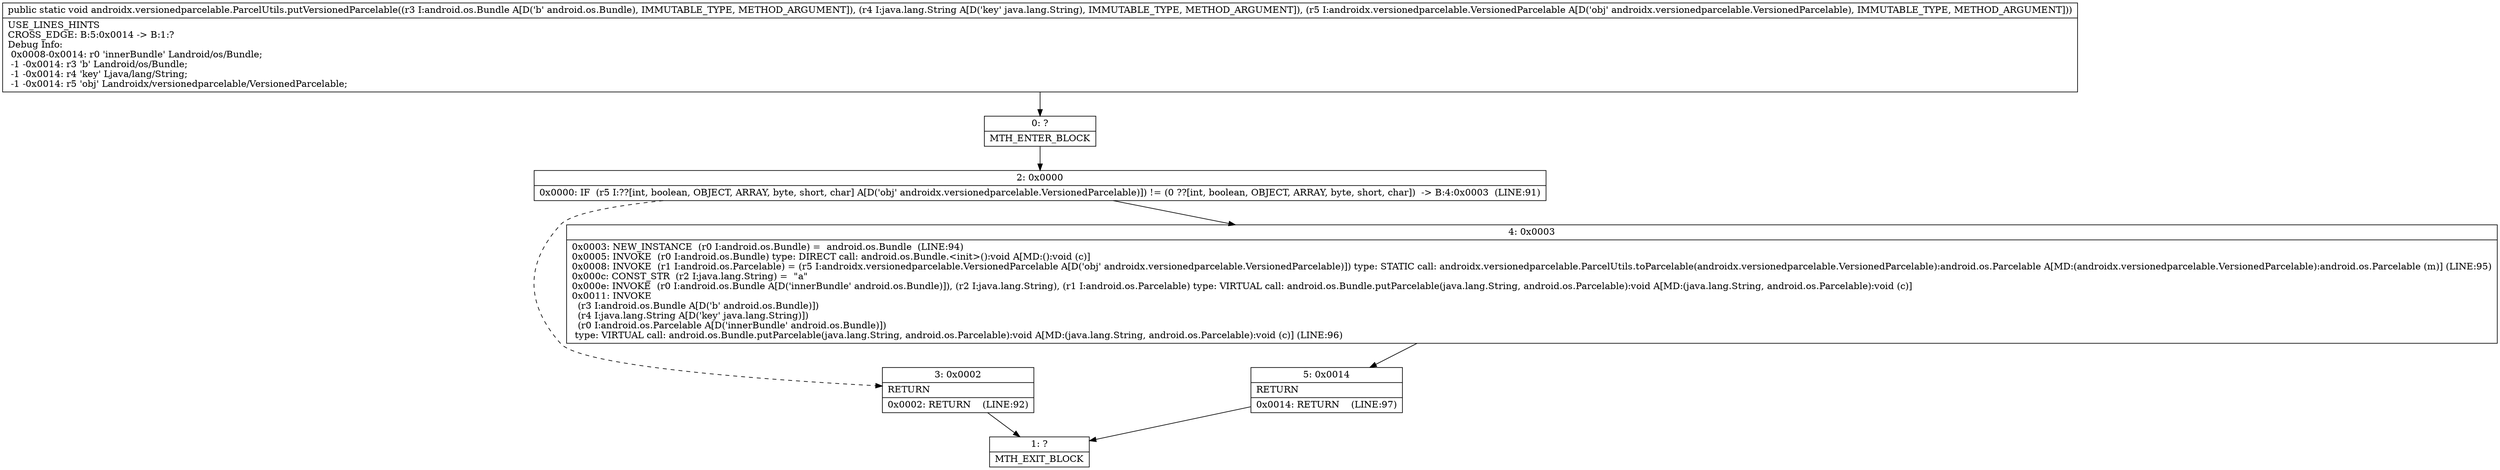 digraph "CFG forandroidx.versionedparcelable.ParcelUtils.putVersionedParcelable(Landroid\/os\/Bundle;Ljava\/lang\/String;Landroidx\/versionedparcelable\/VersionedParcelable;)V" {
Node_0 [shape=record,label="{0\:\ ?|MTH_ENTER_BLOCK\l}"];
Node_2 [shape=record,label="{2\:\ 0x0000|0x0000: IF  (r5 I:??[int, boolean, OBJECT, ARRAY, byte, short, char] A[D('obj' androidx.versionedparcelable.VersionedParcelable)]) != (0 ??[int, boolean, OBJECT, ARRAY, byte, short, char])  \-\> B:4:0x0003  (LINE:91)\l}"];
Node_3 [shape=record,label="{3\:\ 0x0002|RETURN\l|0x0002: RETURN    (LINE:92)\l}"];
Node_1 [shape=record,label="{1\:\ ?|MTH_EXIT_BLOCK\l}"];
Node_4 [shape=record,label="{4\:\ 0x0003|0x0003: NEW_INSTANCE  (r0 I:android.os.Bundle) =  android.os.Bundle  (LINE:94)\l0x0005: INVOKE  (r0 I:android.os.Bundle) type: DIRECT call: android.os.Bundle.\<init\>():void A[MD:():void (c)]\l0x0008: INVOKE  (r1 I:android.os.Parcelable) = (r5 I:androidx.versionedparcelable.VersionedParcelable A[D('obj' androidx.versionedparcelable.VersionedParcelable)]) type: STATIC call: androidx.versionedparcelable.ParcelUtils.toParcelable(androidx.versionedparcelable.VersionedParcelable):android.os.Parcelable A[MD:(androidx.versionedparcelable.VersionedParcelable):android.os.Parcelable (m)] (LINE:95)\l0x000c: CONST_STR  (r2 I:java.lang.String) =  \"a\" \l0x000e: INVOKE  (r0 I:android.os.Bundle A[D('innerBundle' android.os.Bundle)]), (r2 I:java.lang.String), (r1 I:android.os.Parcelable) type: VIRTUAL call: android.os.Bundle.putParcelable(java.lang.String, android.os.Parcelable):void A[MD:(java.lang.String, android.os.Parcelable):void (c)]\l0x0011: INVOKE  \l  (r3 I:android.os.Bundle A[D('b' android.os.Bundle)])\l  (r4 I:java.lang.String A[D('key' java.lang.String)])\l  (r0 I:android.os.Parcelable A[D('innerBundle' android.os.Bundle)])\l type: VIRTUAL call: android.os.Bundle.putParcelable(java.lang.String, android.os.Parcelable):void A[MD:(java.lang.String, android.os.Parcelable):void (c)] (LINE:96)\l}"];
Node_5 [shape=record,label="{5\:\ 0x0014|RETURN\l|0x0014: RETURN    (LINE:97)\l}"];
MethodNode[shape=record,label="{public static void androidx.versionedparcelable.ParcelUtils.putVersionedParcelable((r3 I:android.os.Bundle A[D('b' android.os.Bundle), IMMUTABLE_TYPE, METHOD_ARGUMENT]), (r4 I:java.lang.String A[D('key' java.lang.String), IMMUTABLE_TYPE, METHOD_ARGUMENT]), (r5 I:androidx.versionedparcelable.VersionedParcelable A[D('obj' androidx.versionedparcelable.VersionedParcelable), IMMUTABLE_TYPE, METHOD_ARGUMENT]))  | USE_LINES_HINTS\lCROSS_EDGE: B:5:0x0014 \-\> B:1:?\lDebug Info:\l  0x0008\-0x0014: r0 'innerBundle' Landroid\/os\/Bundle;\l  \-1 \-0x0014: r3 'b' Landroid\/os\/Bundle;\l  \-1 \-0x0014: r4 'key' Ljava\/lang\/String;\l  \-1 \-0x0014: r5 'obj' Landroidx\/versionedparcelable\/VersionedParcelable;\l}"];
MethodNode -> Node_0;Node_0 -> Node_2;
Node_2 -> Node_3[style=dashed];
Node_2 -> Node_4;
Node_3 -> Node_1;
Node_4 -> Node_5;
Node_5 -> Node_1;
}

